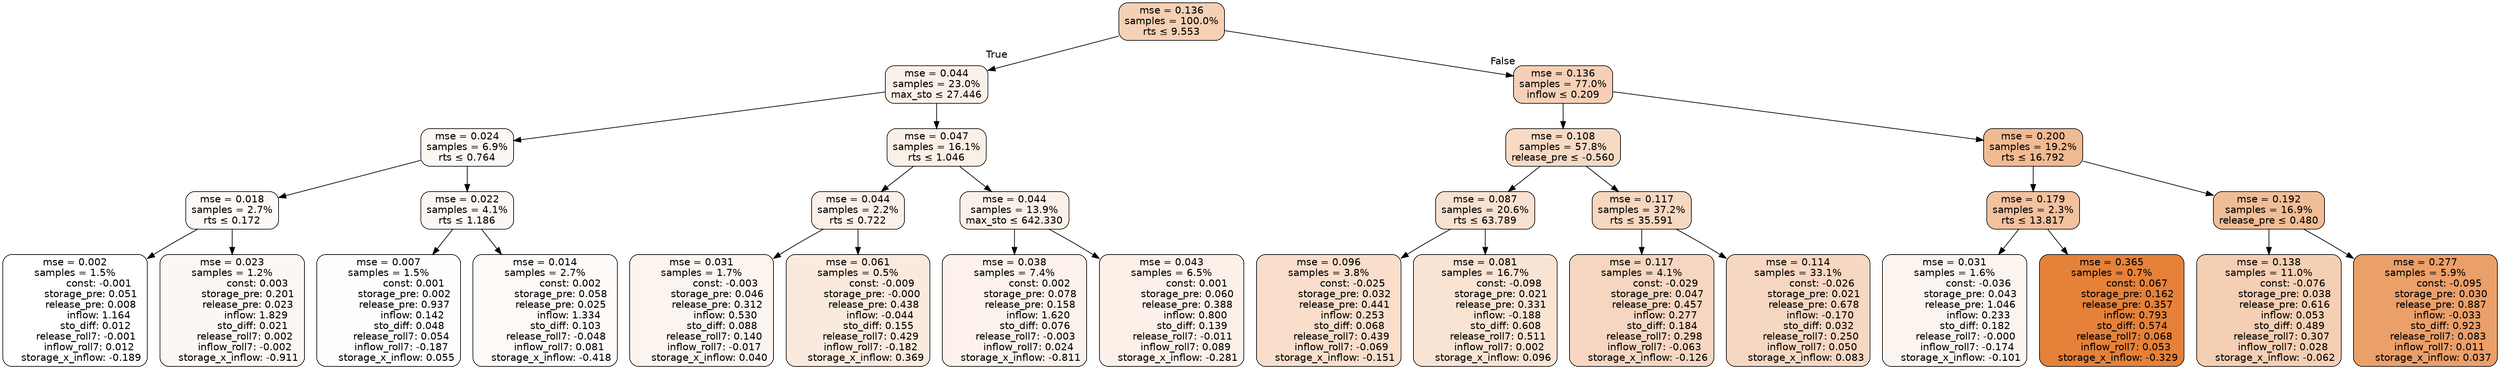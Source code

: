 digraph tree {
bgcolor="transparent"
node [shape=rectangle, style="filled, rounded", color="black", fontname=helvetica] ;
edge [fontname=helvetica] ;
	"0" [label="mse = 0.136
samples = 100.0%
rts &le; 9.553", fillcolor="#f5d0b5"]
	"1" [label="mse = 0.044
samples = 23.0%
max_sto &le; 27.446", fillcolor="#fbf0e8"]
	"2" [label="mse = 0.024
samples = 6.9%
rts &le; 0.764", fillcolor="#fdf7f3"]
	"3" [label="mse = 0.018
samples = 2.7%
rts &le; 0.172", fillcolor="#fdf9f6"]
	"4" [label="mse = 0.002
samples = 1.5%
               const: -0.001
          storage_pre: 0.051
          release_pre: 0.008
               inflow: 1.164
             sto_diff: 0.012
       release_roll7: -0.001
         inflow_roll7: 0.012
    storage_x_inflow: -0.189", fillcolor="#ffffff"]
	"5" [label="mse = 0.023
samples = 1.2%
                const: 0.003
          storage_pre: 0.201
          release_pre: 0.023
               inflow: 1.829
             sto_diff: 0.021
        release_roll7: 0.002
        inflow_roll7: -0.002
    storage_x_inflow: -0.911", fillcolor="#fdf7f3"]
	"6" [label="mse = 0.022
samples = 4.1%
rts &le; 1.186", fillcolor="#fdf7f3"]
	"7" [label="mse = 0.007
samples = 1.5%
                const: 0.001
          storage_pre: 0.002
          release_pre: 0.937
               inflow: 0.142
             sto_diff: 0.048
        release_roll7: 0.054
        inflow_roll7: -0.187
     storage_x_inflow: 0.055", fillcolor="#fefdfc"]
	"8" [label="mse = 0.014
samples = 2.7%
                const: 0.002
          storage_pre: 0.058
          release_pre: 0.025
               inflow: 1.334
             sto_diff: 0.103
       release_roll7: -0.048
         inflow_roll7: 0.081
    storage_x_inflow: -0.418", fillcolor="#fefaf8"]
	"9" [label="mse = 0.047
samples = 16.1%
rts &le; 1.046", fillcolor="#fbefe6"]
	"10" [label="mse = 0.044
samples = 2.2%
rts &le; 0.722", fillcolor="#fbf0e7"]
	"11" [label="mse = 0.031
samples = 1.7%
               const: -0.003
          storage_pre: 0.046
          release_pre: 0.312
               inflow: 0.530
             sto_diff: 0.088
        release_roll7: 0.140
        inflow_roll7: -0.017
     storage_x_inflow: 0.040", fillcolor="#fcf4ef"]
	"12" [label="mse = 0.061
samples = 0.5%
               const: -0.009
         storage_pre: -0.000
          release_pre: 0.438
              inflow: -0.044
             sto_diff: 0.155
        release_roll7: 0.429
        inflow_roll7: -0.182
     storage_x_inflow: 0.369", fillcolor="#faeade"]
	"13" [label="mse = 0.044
samples = 13.9%
max_sto &le; 642.330", fillcolor="#fbf0e7"]
	"14" [label="mse = 0.038
samples = 7.4%
                const: 0.002
          storage_pre: 0.078
          release_pre: 0.158
               inflow: 1.620
             sto_diff: 0.076
       release_roll7: -0.003
         inflow_roll7: 0.024
    storage_x_inflow: -0.811", fillcolor="#fcf2eb"]
	"15" [label="mse = 0.043
samples = 6.5%
                const: 0.001
          storage_pre: 0.060
          release_pre: 0.388
               inflow: 0.800
             sto_diff: 0.139
       release_roll7: -0.011
         inflow_roll7: 0.089
    storage_x_inflow: -0.281", fillcolor="#fcf0e8"]
	"16" [label="mse = 0.136
samples = 77.0%
inflow &le; 0.209", fillcolor="#f5d0b6"]
	"17" [label="mse = 0.108
samples = 57.8%
release_pre &le; -0.560", fillcolor="#f7dac4"]
	"18" [label="mse = 0.087
samples = 20.6%
rts &le; 63.789", fillcolor="#f8e1d0"]
	"19" [label="mse = 0.096
samples = 3.8%
               const: -0.025
          storage_pre: 0.032
          release_pre: 0.441
               inflow: 0.253
             sto_diff: 0.068
        release_roll7: 0.439
        inflow_roll7: -0.069
    storage_x_inflow: -0.151", fillcolor="#f8decb"]
	"20" [label="mse = 0.081
samples = 16.7%
               const: -0.098
          storage_pre: 0.021
          release_pre: 0.331
              inflow: -0.188
             sto_diff: 0.608
        release_roll7: 0.511
         inflow_roll7: 0.002
     storage_x_inflow: 0.096", fillcolor="#f9e3d3"]
	"21" [label="mse = 0.117
samples = 37.2%
rts &le; 35.591", fillcolor="#f6d7c0"]
	"22" [label="mse = 0.117
samples = 4.1%
               const: -0.029
          storage_pre: 0.047
          release_pre: 0.457
               inflow: 0.277
             sto_diff: 0.184
        release_roll7: 0.298
        inflow_roll7: -0.063
    storage_x_inflow: -0.126", fillcolor="#f6d6c0"]
	"23" [label="mse = 0.114
samples = 33.1%
               const: -0.026
          storage_pre: 0.021
          release_pre: 0.678
              inflow: -0.170
             sto_diff: 0.032
        release_roll7: 0.250
         inflow_roll7: 0.050
     storage_x_inflow: 0.083", fillcolor="#f6d7c1"]
	"24" [label="mse = 0.200
samples = 19.2%
rts &le; 16.792", fillcolor="#f0ba92"]
	"25" [label="mse = 0.179
samples = 2.3%
rts &le; 13.817", fillcolor="#f2c19e"]
	"26" [label="mse = 0.031
samples = 1.6%
               const: -0.036
          storage_pre: 0.043
          release_pre: 1.046
               inflow: 0.233
             sto_diff: 0.182
       release_roll7: -0.000
        inflow_roll7: -0.174
    storage_x_inflow: -0.101", fillcolor="#fcf4ef"]
	"27" [label="mse = 0.365
samples = 0.7%
                const: 0.067
          storage_pre: 0.162
          release_pre: 0.357
               inflow: 0.793
             sto_diff: 0.574
        release_roll7: 0.068
         inflow_roll7: 0.053
    storage_x_inflow: -0.329", fillcolor="#e58139"]
	"28" [label="mse = 0.192
samples = 16.9%
release_pre &le; 0.480", fillcolor="#f1bd97"]
	"29" [label="mse = 0.138
samples = 11.0%
               const: -0.076
          storage_pre: 0.038
          release_pre: 0.616
               inflow: 0.053
             sto_diff: 0.489
        release_roll7: 0.307
         inflow_roll7: 0.028
    storage_x_inflow: -0.062", fillcolor="#f5cfb4"]
	"30" [label="mse = 0.277
samples = 5.9%
               const: -0.095
          storage_pre: 0.030
          release_pre: 0.887
              inflow: -0.033
             sto_diff: 0.923
        release_roll7: 0.083
         inflow_roll7: 0.011
     storage_x_inflow: 0.037", fillcolor="#eb9f69"]

	"0" -> "1" [labeldistance=2.5, labelangle=45, headlabel="True"]
	"1" -> "2"
	"2" -> "3"
	"3" -> "4"
	"3" -> "5"
	"2" -> "6"
	"6" -> "7"
	"6" -> "8"
	"1" -> "9"
	"9" -> "10"
	"10" -> "11"
	"10" -> "12"
	"9" -> "13"
	"13" -> "14"
	"13" -> "15"
	"0" -> "16" [labeldistance=2.5, labelangle=-45, headlabel="False"]
	"16" -> "17"
	"17" -> "18"
	"18" -> "19"
	"18" -> "20"
	"17" -> "21"
	"21" -> "22"
	"21" -> "23"
	"16" -> "24"
	"24" -> "25"
	"25" -> "26"
	"25" -> "27"
	"24" -> "28"
	"28" -> "29"
	"28" -> "30"
}